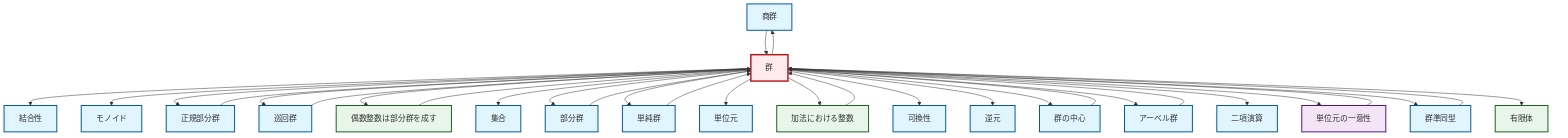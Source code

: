 graph TD
    classDef definition fill:#e1f5fe,stroke:#01579b,stroke-width:2px
    classDef theorem fill:#f3e5f5,stroke:#4a148c,stroke-width:2px
    classDef axiom fill:#fff3e0,stroke:#e65100,stroke-width:2px
    classDef example fill:#e8f5e9,stroke:#1b5e20,stroke-width:2px
    classDef current fill:#ffebee,stroke:#b71c1c,stroke-width:3px
    def-quotient-group["商群"]:::definition
    def-binary-operation["二項演算"]:::definition
    def-simple-group["単純群"]:::definition
    def-cyclic-group["巡回群"]:::definition
    thm-unique-identity["単位元の一意性"]:::theorem
    def-center-of-group["群の中心"]:::definition
    ex-even-integers-subgroup["偶数整数は部分群を成す"]:::example
    def-inverse-element["逆元"]:::definition
    def-identity-element["単位元"]:::definition
    ex-finite-field["有限体"]:::example
    def-subgroup["部分群"]:::definition
    def-set["集合"]:::definition
    def-associativity["結合性"]:::definition
    ex-integers-addition["加法における整数"]:::example
    def-homomorphism["群準同型"]:::definition
    def-commutativity["可換性"]:::definition
    def-monoid["モノイド"]:::definition
    def-group["群"]:::definition
    def-abelian-group["アーベル群"]:::definition
    def-normal-subgroup["正規部分群"]:::definition
    def-group --> def-associativity
    def-group --> def-monoid
    def-cyclic-group --> def-group
    def-subgroup --> def-group
    def-normal-subgroup --> def-group
    def-group --> def-normal-subgroup
    def-group --> def-cyclic-group
    def-group --> ex-even-integers-subgroup
    def-group --> def-set
    def-group --> def-subgroup
    def-group --> def-simple-group
    def-group --> def-identity-element
    def-group --> ex-integers-addition
    def-group --> def-commutativity
    def-group --> def-inverse-element
    def-group --> def-center-of-group
    def-group --> def-abelian-group
    def-center-of-group --> def-group
    def-simple-group --> def-group
    def-homomorphism --> def-group
    def-group --> def-binary-operation
    def-group --> thm-unique-identity
    ex-even-integers-subgroup --> def-group
    def-group --> def-homomorphism
    def-quotient-group --> def-group
    def-group --> def-quotient-group
    thm-unique-identity --> def-group
    ex-integers-addition --> def-group
    def-abelian-group --> def-group
    def-group --> ex-finite-field
    class def-group current